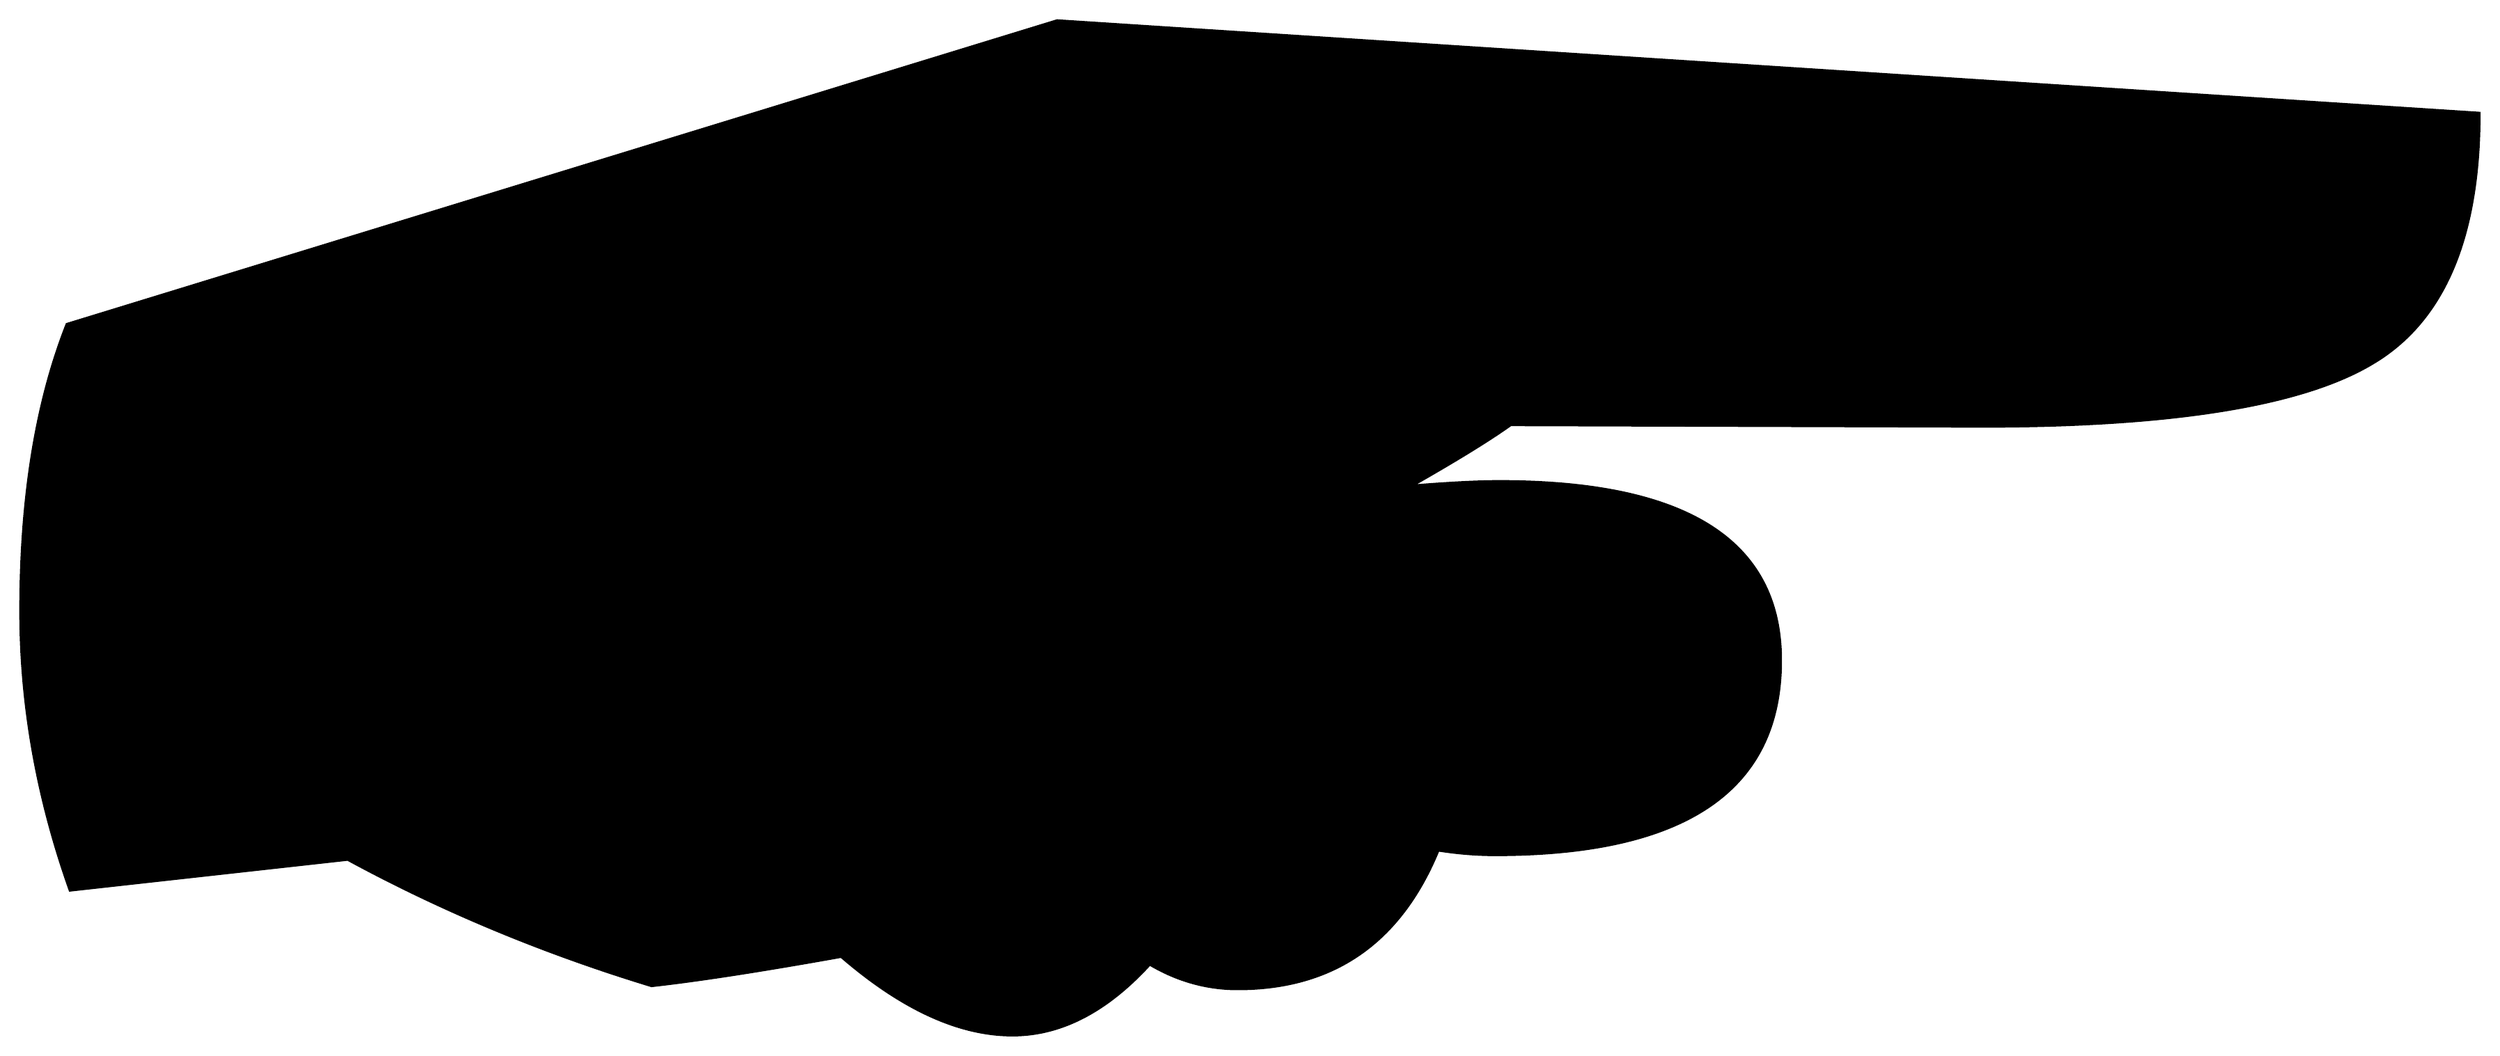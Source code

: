 


\begin{tikzpicture}[y=0.80pt, x=0.80pt, yscale=-1.0, xscale=1.0, inner sep=0pt, outer sep=0pt]
\begin{scope}[shift={(100.0,1900.0)},nonzero rule]
  \path[draw=.,fill=.,line width=1.600pt] (1766.0,-1045.0) ..
    controls (1766.0,-964.333) and (1743.0,-910.333) ..
    (1697.0,-883.0) .. controls (1651.667,-855.667) and
    (1567.333,-842.0) .. (1444.0,-842.0) -- (1138.0,-843.0) ..
    controls (1124.0,-833.0) and (1102.333,-819.667) ..
    (1073.0,-803.0) .. controls (1097.0,-805.0) and
    (1116.333,-806.0) .. (1131.0,-806.0) .. controls
    (1252.333,-806.0) and (1313.0,-767.333) .. (1313.0,-690.0) ..
    controls (1313.0,-606.0) and (1251.333,-564.0) ..
    (1128.0,-564.0) .. controls (1116.0,-564.0) and
    (1103.667,-565.0) .. (1091.0,-567.0) .. controls
    (1066.333,-507.0) and (1023.0,-477.0) .. (961.0,-477.0) ..
    controls (941.0,-477.0) and (922.0,-482.333) .. (904.0,-493.0)
    .. controls (876.0,-462.333) and (846.333,-447.0) ..
    (815.0,-447.0) .. controls (780.333,-447.0) and (743.333,-464.0)
    .. (704.0,-498.0) .. controls (652.0,-488.667) and
    (611.0,-482.333) .. (581.0,-479.0) .. controls (511.0,-500.333)
    and (445.333,-527.667) .. (384.0,-561.0) -- (204.0,-541.0) ..
    controls (182.667,-601.0) and (172.0,-661.333) .. (172.0,-722.0)
    .. controls (172.0,-795.333) and (182.0,-857.333) ..
    (202.0,-908.0) -- (844.0,-1105.0) -- (1766.0,-1045.0) --
    cycle;
\end{scope}

\end{tikzpicture}


